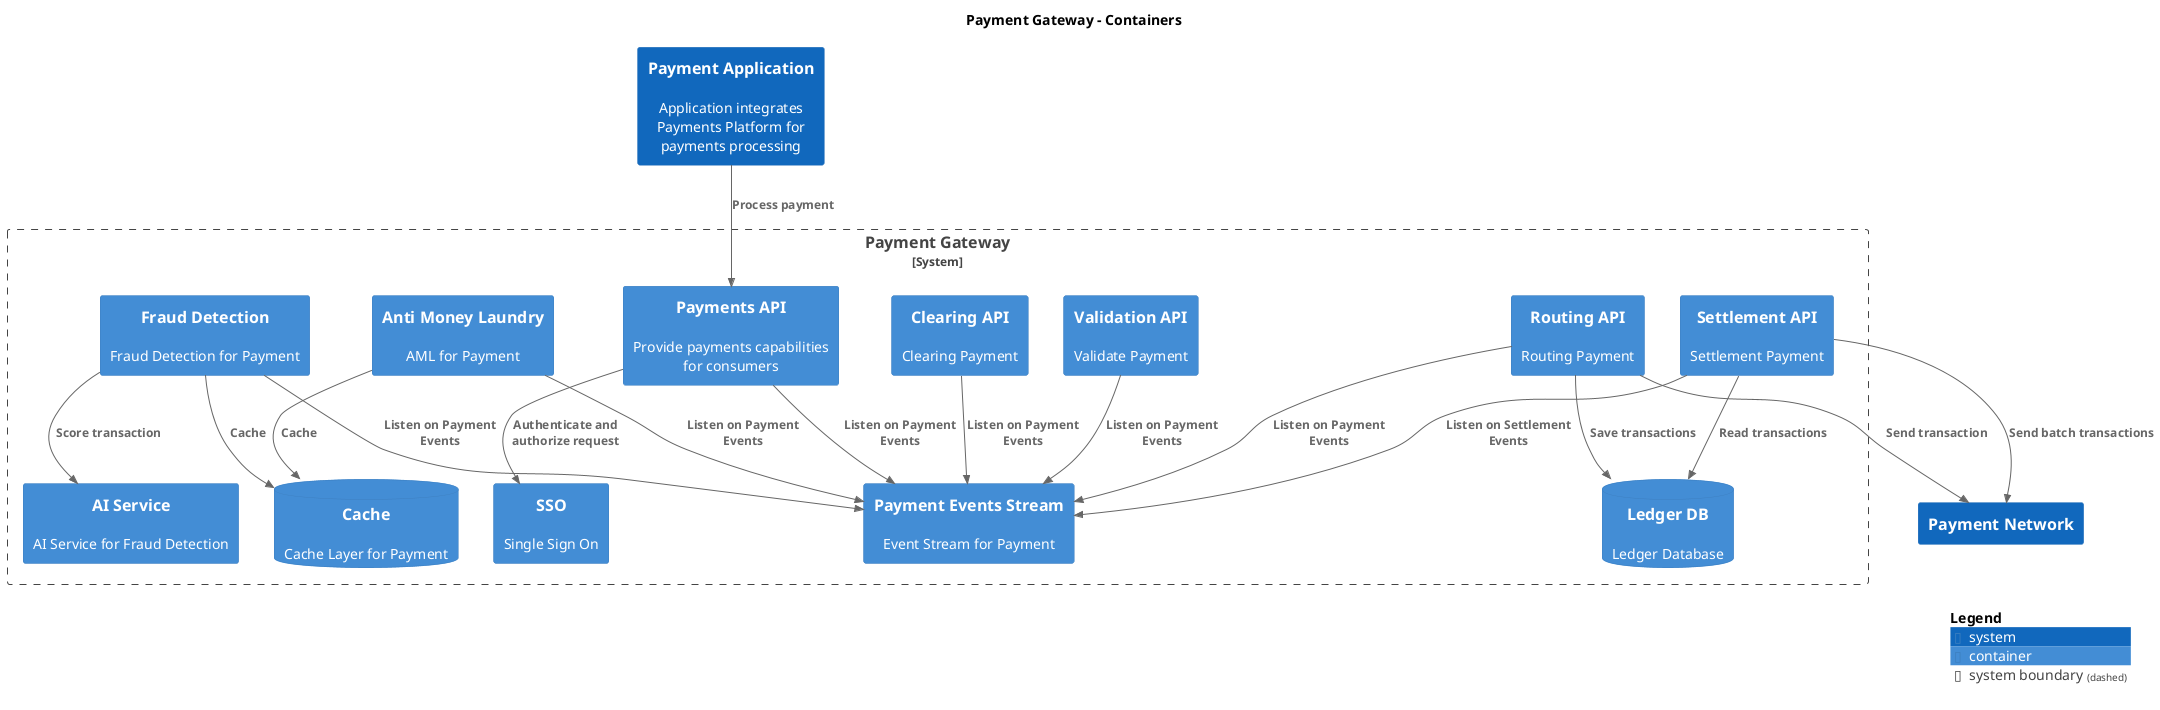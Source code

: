 @startuml
set separator none
title Payment Gateway - Containers

top to bottom direction

!include <C4/C4>
!include <C4/C4_Context>
!include <C4/C4_Container>

System(PaymentApplication, "Payment Application", $descr="Application integrates Payments Platform for payments processing", $tags="", $link="")
System(PaymentNetwork, "Payment Network", $descr="", $tags="", $link="")

System_Boundary("PaymentGateway_boundary", "Payment Gateway", $tags="") {
  Container(PaymentGateway.SettlementAPI, "Settlement API", $techn="", $descr="Settlement Payment", $tags="", $link="")
  Container(PaymentGateway.PaymentEventsStream, "Payment Events Stream", $techn="", $descr="Event Stream for Payment", $tags="", $link="")
  ContainerDb(PaymentGateway.Cache, "Cache", $techn="", $descr="Cache Layer for Payment", $tags="", $link="")
  Container(PaymentGateway.RoutingAPI, "Routing API", $techn="", $descr="Routing Payment", $tags="", $link="")
  Container(PaymentGateway.AntiMoneyLaundry, "Anti Money Laundry", $techn="", $descr="AML for Payment", $tags="", $link="")
  Container(PaymentGateway.FraudDetection, "Fraud Detection", $techn="", $descr="Fraud Detection for Payment", $tags="", $link="")
  Container(PaymentGateway.SSO, "SSO", $techn="", $descr="Single Sign On", $tags="", $link="")
  Container(PaymentGateway.AIService, "AI Service", $techn="", $descr="AI Service for Fraud Detection", $tags="", $link="")
  ContainerDb(PaymentGateway.LedgerDB, "Ledger DB", $techn="", $descr="Ledger Database", $tags="", $link="")
  Container(PaymentGateway.PaymentsAPI, "Payments API", $techn="", $descr="Provide payments capabilities for consumers", $tags="", $link="")
  Container(PaymentGateway.ValidationAPI, "Validation API", $techn="", $descr="Validate Payment", $tags="", $link="")
  Container(PaymentGateway.ClearingAPI, "Clearing API", $techn="", $descr="Clearing Payment", $tags="", $link="")
}

Rel(PaymentGateway.PaymentsAPI, PaymentGateway.SSO, "Authenticate and authorize request", $techn="", $tags="", $link="")
Rel(PaymentGateway.PaymentsAPI, PaymentGateway.PaymentEventsStream, "Listen on Payment Events", $techn="", $tags="", $link="")
Rel(PaymentGateway.RoutingAPI, PaymentGateway.PaymentEventsStream, "Listen on Payment Events", $techn="", $tags="", $link="")
Rel(PaymentGateway.AntiMoneyLaundry, PaymentGateway.PaymentEventsStream, "Listen on Payment Events", $techn="", $tags="", $link="")
Rel(PaymentGateway.FraudDetection, PaymentGateway.PaymentEventsStream, "Listen on Payment Events", $techn="", $tags="", $link="")
Rel(PaymentGateway.ClearingAPI, PaymentGateway.PaymentEventsStream, "Listen on Payment Events", $techn="", $tags="", $link="")
Rel(PaymentGateway.SettlementAPI, PaymentGateway.PaymentEventsStream, "Listen on Settlement Events", $techn="", $tags="", $link="")
Rel(PaymentGateway.ValidationAPI, PaymentGateway.PaymentEventsStream, "Listen on Payment Events", $techn="", $tags="", $link="")
Rel(PaymentGateway.AntiMoneyLaundry, PaymentGateway.Cache, "Cache", $techn="", $tags="", $link="")
Rel(PaymentGateway.FraudDetection, PaymentGateway.Cache, "Cache", $techn="", $tags="", $link="")
Rel(PaymentGateway.FraudDetection, PaymentGateway.AIService, "Score transaction", $techn="", $tags="", $link="")
Rel(PaymentGateway.SettlementAPI, PaymentGateway.LedgerDB, "Read transactions", $techn="", $tags="", $link="")
Rel(PaymentGateway.RoutingAPI, PaymentGateway.LedgerDB, "Save transactions", $techn="", $tags="", $link="")
Rel(PaymentApplication, PaymentGateway.PaymentsAPI, "Process payment", $techn="", $tags="", $link="")
Rel(PaymentGateway.RoutingAPI, PaymentNetwork, "Send transaction", $techn="", $tags="", $link="")
Rel(PaymentGateway.SettlementAPI, PaymentNetwork, "Send batch transactions", $techn="", $tags="", $link="")

SHOW_LEGEND(true)
@enduml